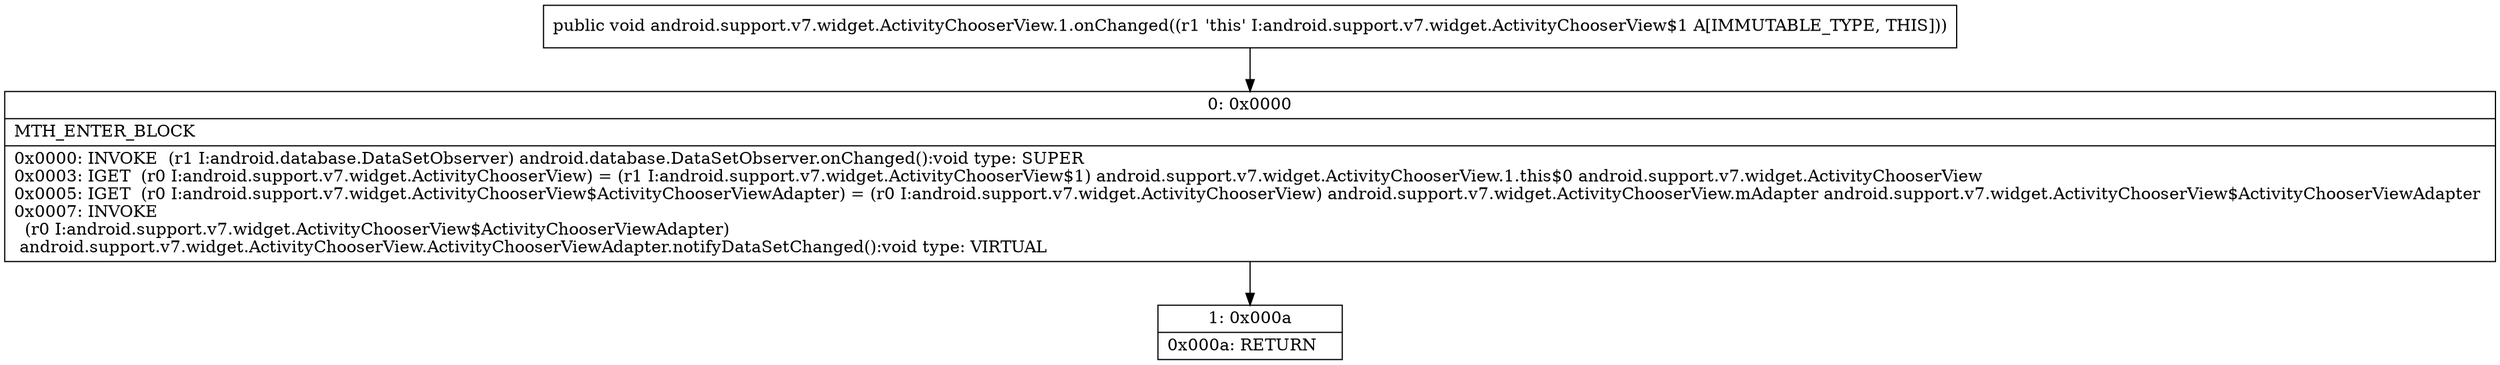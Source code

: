 digraph "CFG forandroid.support.v7.widget.ActivityChooserView.1.onChanged()V" {
Node_0 [shape=record,label="{0\:\ 0x0000|MTH_ENTER_BLOCK\l|0x0000: INVOKE  (r1 I:android.database.DataSetObserver) android.database.DataSetObserver.onChanged():void type: SUPER \l0x0003: IGET  (r0 I:android.support.v7.widget.ActivityChooserView) = (r1 I:android.support.v7.widget.ActivityChooserView$1) android.support.v7.widget.ActivityChooserView.1.this$0 android.support.v7.widget.ActivityChooserView \l0x0005: IGET  (r0 I:android.support.v7.widget.ActivityChooserView$ActivityChooserViewAdapter) = (r0 I:android.support.v7.widget.ActivityChooserView) android.support.v7.widget.ActivityChooserView.mAdapter android.support.v7.widget.ActivityChooserView$ActivityChooserViewAdapter \l0x0007: INVOKE  \l  (r0 I:android.support.v7.widget.ActivityChooserView$ActivityChooserViewAdapter)\l android.support.v7.widget.ActivityChooserView.ActivityChooserViewAdapter.notifyDataSetChanged():void type: VIRTUAL \l}"];
Node_1 [shape=record,label="{1\:\ 0x000a|0x000a: RETURN   \l}"];
MethodNode[shape=record,label="{public void android.support.v7.widget.ActivityChooserView.1.onChanged((r1 'this' I:android.support.v7.widget.ActivityChooserView$1 A[IMMUTABLE_TYPE, THIS])) }"];
MethodNode -> Node_0;
Node_0 -> Node_1;
}

